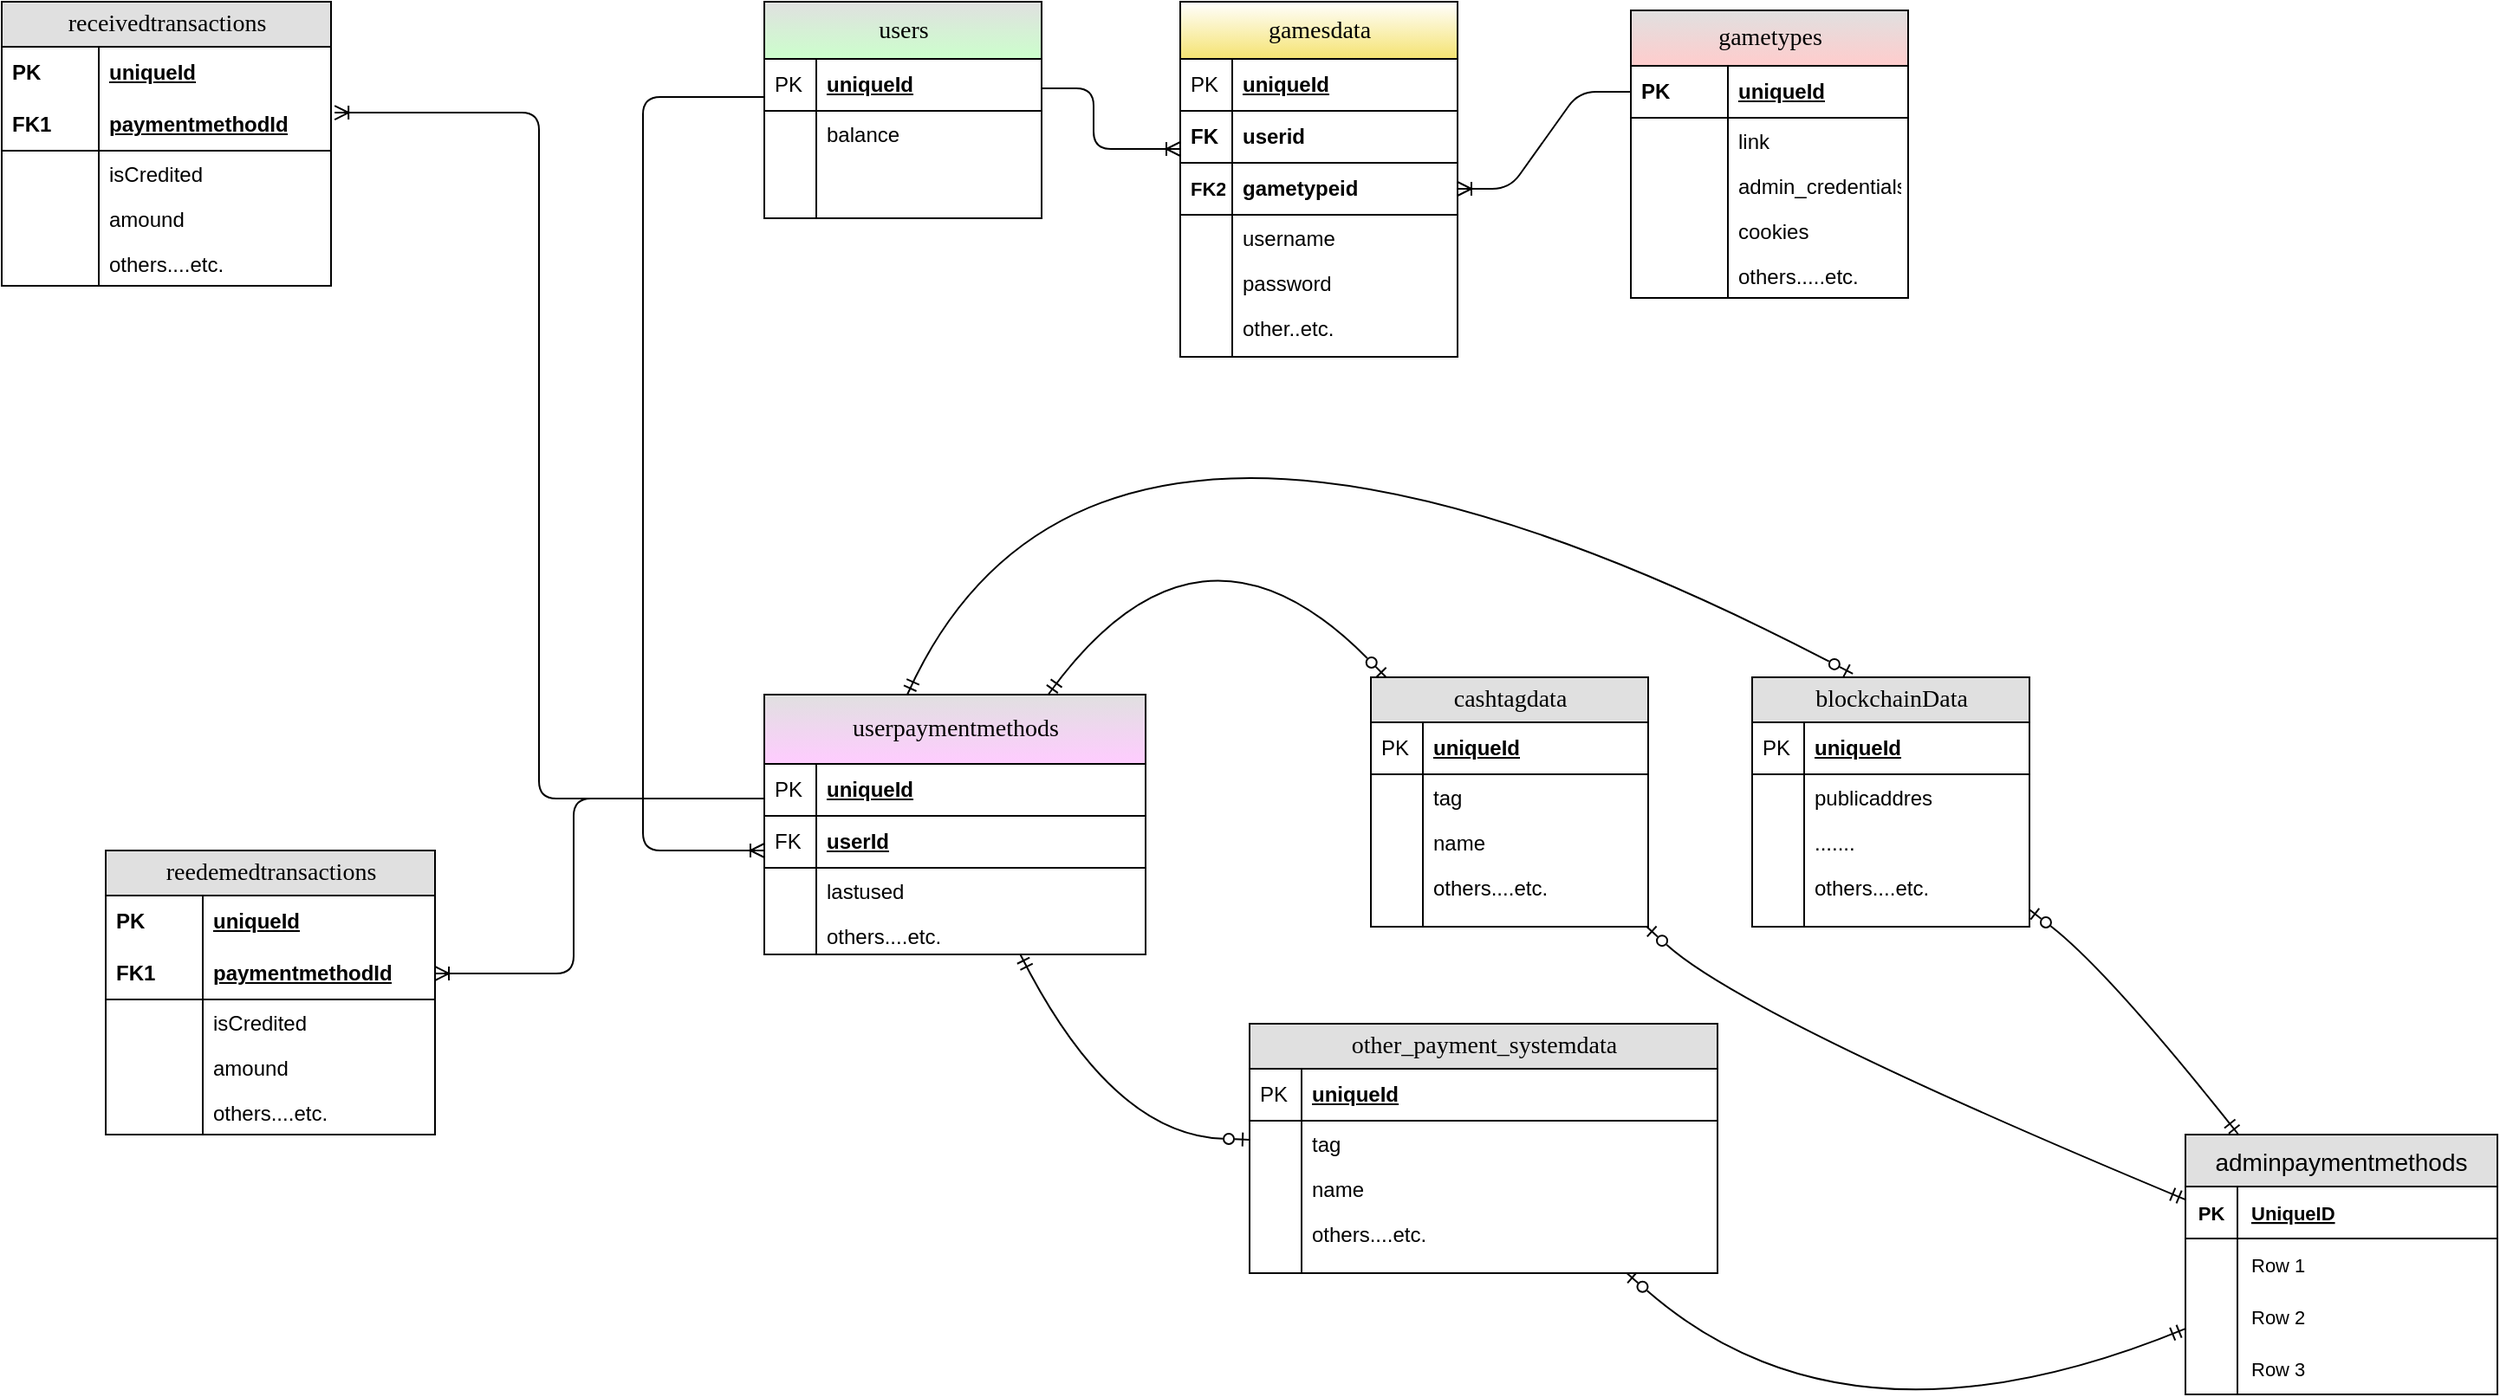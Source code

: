<mxfile version="20.8.10" type="github" pages="2">
  <diagram name="Page-1" id="e56a1550-8fbb-45ad-956c-1786394a9013">
    <mxGraphModel dx="1434" dy="753" grid="1" gridSize="10" guides="1" tooltips="1" connect="1" arrows="1" fold="1" page="1" pageScale="1" pageWidth="1100" pageHeight="850" background="none" math="0" shadow="0">
      <root>
        <mxCell id="0" />
        <mxCell id="1" parent="0" />
        <mxCell id="2e49270ec7c68f3f-1" value="receivedtransactions" style="swimlane;html=1;fontStyle=0;childLayout=stackLayout;horizontal=1;startSize=26;fillColor=#e0e0e0;horizontalStack=0;resizeParent=1;resizeLast=0;collapsible=1;marginBottom=0;swimlaneFillColor=#ffffff;align=center;rounded=0;shadow=0;comic=0;labelBackgroundColor=none;strokeWidth=1;fontFamily=Verdana;fontSize=14" parent="1" vertex="1">
          <mxGeometry x="220" y="90" width="190" height="164" as="geometry" />
        </mxCell>
        <mxCell id="2e49270ec7c68f3f-2" value="uniqueId" style="shape=partialRectangle;top=0;left=0;right=0;bottom=0;html=1;align=left;verticalAlign=middle;fillColor=none;spacingLeft=60;spacingRight=4;whiteSpace=wrap;overflow=hidden;rotatable=0;points=[[0,0.5],[1,0.5]];portConstraint=eastwest;dropTarget=0;fontStyle=5;" parent="2e49270ec7c68f3f-1" vertex="1">
          <mxGeometry y="26" width="190" height="30" as="geometry" />
        </mxCell>
        <mxCell id="2e49270ec7c68f3f-3" value="PK" style="shape=partialRectangle;fontStyle=1;top=0;left=0;bottom=0;html=1;fillColor=none;align=left;verticalAlign=middle;spacingLeft=4;spacingRight=4;whiteSpace=wrap;overflow=hidden;rotatable=0;points=[];portConstraint=eastwest;part=1;" parent="2e49270ec7c68f3f-2" vertex="1" connectable="0">
          <mxGeometry width="56" height="30" as="geometry" />
        </mxCell>
        <mxCell id="2e49270ec7c68f3f-4" value="paymentmethodId" style="shape=partialRectangle;top=0;left=0;right=0;bottom=1;html=1;align=left;verticalAlign=middle;fillColor=none;spacingLeft=60;spacingRight=4;whiteSpace=wrap;overflow=hidden;rotatable=0;points=[[0,0.5],[1,0.5]];portConstraint=eastwest;dropTarget=0;fontStyle=5;" parent="2e49270ec7c68f3f-1" vertex="1">
          <mxGeometry y="56" width="190" height="30" as="geometry" />
        </mxCell>
        <mxCell id="2e49270ec7c68f3f-5" value="FK1" style="shape=partialRectangle;fontStyle=1;top=0;left=0;bottom=0;html=1;fillColor=none;align=left;verticalAlign=middle;spacingLeft=4;spacingRight=4;whiteSpace=wrap;overflow=hidden;rotatable=0;points=[];portConstraint=eastwest;part=1;" parent="2e49270ec7c68f3f-4" vertex="1" connectable="0">
          <mxGeometry width="56" height="30" as="geometry" />
        </mxCell>
        <mxCell id="2e49270ec7c68f3f-6" value="isCredited" style="shape=partialRectangle;top=0;left=0;right=0;bottom=0;html=1;align=left;verticalAlign=top;fillColor=none;spacingLeft=60;spacingRight=4;whiteSpace=wrap;overflow=hidden;rotatable=0;points=[[0,0.5],[1,0.5]];portConstraint=eastwest;dropTarget=0;" parent="2e49270ec7c68f3f-1" vertex="1">
          <mxGeometry y="86" width="190" height="26" as="geometry" />
        </mxCell>
        <mxCell id="2e49270ec7c68f3f-7" value="" style="shape=partialRectangle;top=0;left=0;bottom=0;html=1;fillColor=none;align=left;verticalAlign=top;spacingLeft=4;spacingRight=4;whiteSpace=wrap;overflow=hidden;rotatable=0;points=[];portConstraint=eastwest;part=1;" parent="2e49270ec7c68f3f-6" vertex="1" connectable="0">
          <mxGeometry width="56" height="26" as="geometry" />
        </mxCell>
        <mxCell id="b1Q0GAjEARirKGZ-xQ4w-34" value="amound" style="shape=partialRectangle;top=0;left=0;right=0;bottom=0;html=1;align=left;verticalAlign=top;fillColor=none;spacingLeft=60;spacingRight=4;whiteSpace=wrap;overflow=hidden;rotatable=0;points=[[0,0.5],[1,0.5]];portConstraint=eastwest;dropTarget=0;" vertex="1" parent="2e49270ec7c68f3f-1">
          <mxGeometry y="112" width="190" height="26" as="geometry" />
        </mxCell>
        <mxCell id="b1Q0GAjEARirKGZ-xQ4w-35" value="" style="shape=partialRectangle;top=0;left=0;bottom=0;html=1;fillColor=none;align=left;verticalAlign=top;spacingLeft=4;spacingRight=4;whiteSpace=wrap;overflow=hidden;rotatable=0;points=[];portConstraint=eastwest;part=1;" vertex="1" connectable="0" parent="b1Q0GAjEARirKGZ-xQ4w-34">
          <mxGeometry width="56" height="26" as="geometry" />
        </mxCell>
        <mxCell id="b1Q0GAjEARirKGZ-xQ4w-36" value="others....etc." style="shape=partialRectangle;top=0;left=0;right=0;bottom=0;html=1;align=left;verticalAlign=top;fillColor=none;spacingLeft=60;spacingRight=4;whiteSpace=wrap;overflow=hidden;rotatable=0;points=[[0,0.5],[1,0.5]];portConstraint=eastwest;dropTarget=0;" vertex="1" parent="2e49270ec7c68f3f-1">
          <mxGeometry y="138" width="190" height="26" as="geometry" />
        </mxCell>
        <mxCell id="b1Q0GAjEARirKGZ-xQ4w-37" value="" style="shape=partialRectangle;top=0;left=0;bottom=0;html=1;fillColor=none;align=left;verticalAlign=top;spacingLeft=4;spacingRight=4;whiteSpace=wrap;overflow=hidden;rotatable=0;points=[];portConstraint=eastwest;part=1;" vertex="1" connectable="0" parent="b1Q0GAjEARirKGZ-xQ4w-36">
          <mxGeometry width="56" height="26" as="geometry" />
        </mxCell>
        <mxCell id="2e49270ec7c68f3f-8" value="users" style="swimlane;html=1;fontStyle=0;childLayout=stackLayout;horizontal=1;startSize=33;fillColor=#e0e0e0;horizontalStack=0;resizeParent=1;resizeLast=0;collapsible=1;marginBottom=0;swimlaneFillColor=#ffffff;align=center;rounded=0;shadow=0;comic=0;labelBackgroundColor=none;strokeWidth=1;fontFamily=Verdana;fontSize=14;swimlaneLine=1;gradientColor=#CCFFCC;" parent="1" vertex="1">
          <mxGeometry x="660" y="90" width="160" height="125" as="geometry" />
        </mxCell>
        <mxCell id="2e49270ec7c68f3f-9" value="uniqueId" style="shape=partialRectangle;top=0;left=0;right=0;bottom=1;html=1;align=left;verticalAlign=middle;fillColor=none;spacingLeft=34;spacingRight=4;whiteSpace=wrap;overflow=hidden;rotatable=0;points=[[0,0.5],[1,0.5]];portConstraint=eastwest;dropTarget=0;fontStyle=5;" parent="2e49270ec7c68f3f-8" vertex="1">
          <mxGeometry y="33" width="160" height="30" as="geometry" />
        </mxCell>
        <mxCell id="2e49270ec7c68f3f-10" value="PK" style="shape=partialRectangle;top=0;left=0;bottom=0;html=1;fillColor=none;align=left;verticalAlign=middle;spacingLeft=4;spacingRight=4;whiteSpace=wrap;overflow=hidden;rotatable=0;points=[];portConstraint=eastwest;part=1;" parent="2e49270ec7c68f3f-9" vertex="1" connectable="0">
          <mxGeometry width="30" height="30" as="geometry" />
        </mxCell>
        <mxCell id="2e49270ec7c68f3f-11" value="balance" style="shape=partialRectangle;top=0;left=0;right=0;bottom=0;html=1;align=left;verticalAlign=top;fillColor=none;spacingLeft=34;spacingRight=4;whiteSpace=wrap;overflow=hidden;rotatable=0;points=[[0,0.5],[1,0.5]];portConstraint=eastwest;dropTarget=0;" parent="2e49270ec7c68f3f-8" vertex="1">
          <mxGeometry y="63" width="160" height="26" as="geometry" />
        </mxCell>
        <mxCell id="2e49270ec7c68f3f-12" value="" style="shape=partialRectangle;top=0;left=0;bottom=0;html=1;fillColor=none;align=left;verticalAlign=top;spacingLeft=4;spacingRight=4;whiteSpace=wrap;overflow=hidden;rotatable=0;points=[];portConstraint=eastwest;part=1;" parent="2e49270ec7c68f3f-11" vertex="1" connectable="0">
          <mxGeometry width="30" height="26" as="geometry" />
        </mxCell>
        <mxCell id="2e49270ec7c68f3f-13" value="" style="shape=partialRectangle;top=0;left=0;right=0;bottom=0;html=1;align=left;verticalAlign=top;fillColor=none;spacingLeft=34;spacingRight=4;whiteSpace=wrap;overflow=hidden;rotatable=0;points=[[0,0.5],[1,0.5]];portConstraint=eastwest;dropTarget=0;" parent="2e49270ec7c68f3f-8" vertex="1">
          <mxGeometry y="89" width="160" height="26" as="geometry" />
        </mxCell>
        <mxCell id="2e49270ec7c68f3f-14" value="" style="shape=partialRectangle;top=0;left=0;bottom=0;html=1;fillColor=none;align=left;verticalAlign=top;spacingLeft=4;spacingRight=4;whiteSpace=wrap;overflow=hidden;rotatable=0;points=[];portConstraint=eastwest;part=1;" parent="2e49270ec7c68f3f-13" vertex="1" connectable="0">
          <mxGeometry width="30" height="26" as="geometry" />
        </mxCell>
        <mxCell id="64FM8nsooagSPHa06pTa-1" value="" style="shape=partialRectangle;top=0;left=0;right=0;bottom=0;html=1;align=left;verticalAlign=top;fillColor=none;spacingLeft=34;spacingRight=4;whiteSpace=wrap;overflow=hidden;rotatable=0;points=[[0,0.5],[1,0.5]];portConstraint=eastwest;dropTarget=0;" vertex="1" parent="2e49270ec7c68f3f-8">
          <mxGeometry y="115" width="160" height="10" as="geometry" />
        </mxCell>
        <mxCell id="64FM8nsooagSPHa06pTa-2" value="" style="shape=partialRectangle;top=0;left=0;bottom=0;html=1;fillColor=none;align=left;verticalAlign=top;spacingLeft=4;spacingRight=4;whiteSpace=wrap;overflow=hidden;rotatable=0;points=[];portConstraint=eastwest;part=1;" vertex="1" connectable="0" parent="64FM8nsooagSPHa06pTa-1">
          <mxGeometry width="30" height="10" as="geometry" />
        </mxCell>
        <mxCell id="2e49270ec7c68f3f-19" value="userpaymentmethods" style="swimlane;html=1;fontStyle=0;childLayout=stackLayout;horizontal=1;startSize=40;fillColor=#e0e0e0;horizontalStack=0;resizeParent=1;resizeLast=0;collapsible=1;marginBottom=0;swimlaneFillColor=#ffffff;align=center;rounded=0;shadow=0;comic=0;labelBackgroundColor=none;strokeWidth=1;fontFamily=Verdana;fontSize=14;gradientColor=#FFCCFF;" parent="1" vertex="1">
          <mxGeometry x="660" y="490" width="220" height="150" as="geometry" />
        </mxCell>
        <mxCell id="2e49270ec7c68f3f-20" value="uniqueId" style="shape=partialRectangle;top=0;left=0;right=0;bottom=1;html=1;align=left;verticalAlign=middle;fillColor=none;spacingLeft=34;spacingRight=4;whiteSpace=wrap;overflow=hidden;rotatable=0;points=[[0,0.5],[1,0.5]];portConstraint=eastwest;dropTarget=0;fontStyle=5;" parent="2e49270ec7c68f3f-19" vertex="1">
          <mxGeometry y="40" width="220" height="30" as="geometry" />
        </mxCell>
        <mxCell id="2e49270ec7c68f3f-21" value="PK" style="shape=partialRectangle;top=0;left=0;bottom=0;html=1;fillColor=none;align=left;verticalAlign=middle;spacingLeft=4;spacingRight=4;whiteSpace=wrap;overflow=hidden;rotatable=0;points=[];portConstraint=eastwest;part=1;" parent="2e49270ec7c68f3f-20" vertex="1" connectable="0">
          <mxGeometry width="30" height="30" as="geometry" />
        </mxCell>
        <mxCell id="b1Q0GAjEARirKGZ-xQ4w-27" value="userId" style="shape=partialRectangle;top=0;left=0;right=0;bottom=1;html=1;align=left;verticalAlign=middle;fillColor=none;spacingLeft=34;spacingRight=4;whiteSpace=wrap;overflow=hidden;rotatable=0;points=[[0,0.5],[1,0.5]];portConstraint=eastwest;dropTarget=0;fontStyle=5;" vertex="1" parent="2e49270ec7c68f3f-19">
          <mxGeometry y="70" width="220" height="30" as="geometry" />
        </mxCell>
        <mxCell id="b1Q0GAjEARirKGZ-xQ4w-28" value="FK" style="shape=partialRectangle;top=0;left=0;bottom=0;html=1;fillColor=none;align=left;verticalAlign=middle;spacingLeft=4;spacingRight=4;whiteSpace=wrap;overflow=hidden;rotatable=0;points=[];portConstraint=eastwest;part=1;" vertex="1" connectable="0" parent="b1Q0GAjEARirKGZ-xQ4w-27">
          <mxGeometry width="30" height="30" as="geometry" />
        </mxCell>
        <mxCell id="2e49270ec7c68f3f-22" value="lastused" style="shape=partialRectangle;top=0;left=0;right=0;bottom=0;html=1;align=left;verticalAlign=top;fillColor=none;spacingLeft=34;spacingRight=4;whiteSpace=wrap;overflow=hidden;rotatable=0;points=[[0,0.5],[1,0.5]];portConstraint=eastwest;dropTarget=0;" parent="2e49270ec7c68f3f-19" vertex="1">
          <mxGeometry y="100" width="220" height="26" as="geometry" />
        </mxCell>
        <mxCell id="2e49270ec7c68f3f-23" value="" style="shape=partialRectangle;top=0;left=0;bottom=0;html=1;fillColor=none;align=left;verticalAlign=top;spacingLeft=4;spacingRight=4;whiteSpace=wrap;overflow=hidden;rotatable=0;points=[];portConstraint=eastwest;part=1;" parent="2e49270ec7c68f3f-22" vertex="1" connectable="0">
          <mxGeometry width="30" height="26" as="geometry" />
        </mxCell>
        <mxCell id="2e49270ec7c68f3f-26" value="others....etc." style="shape=partialRectangle;top=0;left=0;right=0;bottom=0;html=1;align=left;verticalAlign=top;fillColor=none;spacingLeft=34;spacingRight=4;whiteSpace=wrap;overflow=hidden;rotatable=0;points=[[0,0.5],[1,0.5]];portConstraint=eastwest;dropTarget=0;" parent="2e49270ec7c68f3f-19" vertex="1">
          <mxGeometry y="126" width="220" height="24" as="geometry" />
        </mxCell>
        <mxCell id="2e49270ec7c68f3f-27" value="" style="shape=partialRectangle;top=0;left=0;bottom=0;html=1;fillColor=none;align=left;verticalAlign=top;spacingLeft=4;spacingRight=4;whiteSpace=wrap;overflow=hidden;rotatable=0;points=[];portConstraint=eastwest;part=1;" parent="2e49270ec7c68f3f-26" vertex="1" connectable="0">
          <mxGeometry width="30" height="24" as="geometry" />
        </mxCell>
        <mxCell id="2e49270ec7c68f3f-30" value="gamesdata" style="swimlane;html=1;fontStyle=0;childLayout=stackLayout;horizontal=1;startSize=33;fillColor=default;horizontalStack=0;resizeParent=1;resizeLast=0;collapsible=1;marginBottom=0;swimlaneFillColor=default;align=center;rounded=0;shadow=0;comic=0;labelBackgroundColor=none;strokeWidth=1;fontFamily=Verdana;fontSize=14;gradientColor=#F5E371;swimlaneLine=1;" parent="1" vertex="1">
          <mxGeometry x="900" y="90" width="160" height="205" as="geometry" />
        </mxCell>
        <mxCell id="2e49270ec7c68f3f-31" value="uniqueId" style="shape=partialRectangle;top=0;left=0;right=0;bottom=1;html=1;align=left;verticalAlign=middle;fillColor=none;spacingLeft=34;spacingRight=4;whiteSpace=wrap;overflow=hidden;rotatable=0;points=[[0,0.5],[1,0.5]];portConstraint=eastwest;dropTarget=0;fontStyle=5;" parent="2e49270ec7c68f3f-30" vertex="1">
          <mxGeometry y="33" width="160" height="30" as="geometry" />
        </mxCell>
        <mxCell id="2e49270ec7c68f3f-32" value="PK" style="shape=partialRectangle;top=0;left=0;bottom=0;html=1;fillColor=none;align=left;verticalAlign=middle;spacingLeft=4;spacingRight=4;whiteSpace=wrap;overflow=hidden;rotatable=0;points=[];portConstraint=eastwest;part=1;" parent="2e49270ec7c68f3f-31" vertex="1" connectable="0">
          <mxGeometry width="30" height="30" as="geometry" />
        </mxCell>
        <mxCell id="64FM8nsooagSPHa06pTa-6" value="userid" style="shape=partialRectangle;top=0;left=0;right=0;bottom=1;html=1;align=left;verticalAlign=middle;fillColor=none;spacingLeft=34;spacingRight=4;whiteSpace=wrap;overflow=hidden;rotatable=0;points=[[0,0.5],[1,0.5]];portConstraint=eastwest;dropTarget=0;fontStyle=1;" vertex="1" parent="2e49270ec7c68f3f-30">
          <mxGeometry y="63" width="160" height="30" as="geometry" />
        </mxCell>
        <mxCell id="64FM8nsooagSPHa06pTa-7" value="FK" style="shape=partialRectangle;top=0;left=0;bottom=0;html=1;fillColor=none;align=left;verticalAlign=middle;spacingLeft=4;spacingRight=4;whiteSpace=wrap;overflow=hidden;rotatable=0;points=[];portConstraint=eastwest;part=1;fontStyle=1" vertex="1" connectable="0" parent="64FM8nsooagSPHa06pTa-6">
          <mxGeometry width="30" height="30" as="geometry" />
        </mxCell>
        <mxCell id="64FM8nsooagSPHa06pTa-10" value="gametypeid" style="shape=partialRectangle;top=0;left=0;right=0;bottom=1;html=1;align=left;verticalAlign=middle;fillColor=none;spacingLeft=34;spacingRight=4;whiteSpace=wrap;overflow=hidden;rotatable=0;points=[[0,0.5],[1,0.5]];portConstraint=eastwest;dropTarget=0;fontStyle=1;" vertex="1" parent="2e49270ec7c68f3f-30">
          <mxGeometry y="93" width="160" height="30" as="geometry" />
        </mxCell>
        <mxCell id="64FM8nsooagSPHa06pTa-11" value="FK2" style="shape=partialRectangle;top=0;left=0;bottom=0;html=1;fillColor=none;align=left;verticalAlign=middle;spacingLeft=4;spacingRight=4;whiteSpace=wrap;overflow=hidden;rotatable=0;points=[];portConstraint=eastwest;part=1;fontStyle=1;fontSize=11;" vertex="1" connectable="0" parent="64FM8nsooagSPHa06pTa-10">
          <mxGeometry width="30" height="30" as="geometry" />
        </mxCell>
        <mxCell id="2e49270ec7c68f3f-37" value="username" style="shape=partialRectangle;top=0;left=0;right=0;bottom=0;html=1;align=left;verticalAlign=top;fillColor=none;spacingLeft=34;spacingRight=4;whiteSpace=wrap;overflow=hidden;rotatable=0;points=[[0,0.5],[1,0.5]];portConstraint=eastwest;dropTarget=0;" parent="2e49270ec7c68f3f-30" vertex="1">
          <mxGeometry y="123" width="160" height="26" as="geometry" />
        </mxCell>
        <mxCell id="2e49270ec7c68f3f-38" value="" style="shape=partialRectangle;top=0;left=0;bottom=0;html=1;fillColor=none;align=left;verticalAlign=top;spacingLeft=4;spacingRight=4;whiteSpace=wrap;overflow=hidden;rotatable=0;points=[];portConstraint=eastwest;part=1;" parent="2e49270ec7c68f3f-37" vertex="1" connectable="0">
          <mxGeometry width="30" height="26" as="geometry" />
        </mxCell>
        <mxCell id="b1Q0GAjEARirKGZ-xQ4w-6" value="password" style="shape=partialRectangle;top=0;left=0;right=0;bottom=0;html=1;align=left;verticalAlign=top;fillColor=none;spacingLeft=34;spacingRight=4;whiteSpace=wrap;overflow=hidden;rotatable=0;points=[[0,0.5],[1,0.5]];portConstraint=eastwest;dropTarget=0;" vertex="1" parent="2e49270ec7c68f3f-30">
          <mxGeometry y="149" width="160" height="26" as="geometry" />
        </mxCell>
        <mxCell id="b1Q0GAjEARirKGZ-xQ4w-7" value="" style="shape=partialRectangle;top=0;left=0;bottom=0;html=1;fillColor=none;align=left;verticalAlign=top;spacingLeft=4;spacingRight=4;whiteSpace=wrap;overflow=hidden;rotatable=0;points=[];portConstraint=eastwest;part=1;" vertex="1" connectable="0" parent="b1Q0GAjEARirKGZ-xQ4w-6">
          <mxGeometry width="30" height="26" as="geometry" />
        </mxCell>
        <mxCell id="b1Q0GAjEARirKGZ-xQ4w-8" value="other..etc." style="shape=partialRectangle;top=0;left=0;right=0;bottom=0;html=1;align=left;verticalAlign=top;fillColor=none;spacingLeft=34;spacingRight=4;whiteSpace=wrap;overflow=hidden;rotatable=0;points=[[0,0.5],[1,0.5]];portConstraint=eastwest;dropTarget=0;" vertex="1" parent="2e49270ec7c68f3f-30">
          <mxGeometry y="175" width="160" height="20" as="geometry" />
        </mxCell>
        <mxCell id="b1Q0GAjEARirKGZ-xQ4w-9" value="" style="shape=partialRectangle;top=0;left=0;bottom=0;html=1;fillColor=none;align=left;verticalAlign=top;spacingLeft=4;spacingRight=4;whiteSpace=wrap;overflow=hidden;rotatable=0;points=[];portConstraint=eastwest;part=1;" vertex="1" connectable="0" parent="b1Q0GAjEARirKGZ-xQ4w-8">
          <mxGeometry width="30" height="20" as="geometry" />
        </mxCell>
        <mxCell id="2e49270ec7c68f3f-39" value="" style="shape=partialRectangle;top=0;left=0;right=0;bottom=0;html=1;align=left;verticalAlign=top;fillColor=none;spacingLeft=34;spacingRight=4;whiteSpace=wrap;overflow=hidden;rotatable=0;points=[[0,0.5],[1,0.5]];portConstraint=eastwest;dropTarget=0;" parent="2e49270ec7c68f3f-30" vertex="1">
          <mxGeometry y="195" width="160" height="10" as="geometry" />
        </mxCell>
        <mxCell id="2e49270ec7c68f3f-40" value="" style="shape=partialRectangle;top=0;left=0;bottom=0;html=1;fillColor=none;align=left;verticalAlign=top;spacingLeft=4;spacingRight=4;whiteSpace=wrap;overflow=hidden;rotatable=0;points=[];portConstraint=eastwest;part=1;" parent="2e49270ec7c68f3f-39" vertex="1" connectable="0">
          <mxGeometry width="30" height="10" as="geometry" />
        </mxCell>
        <mxCell id="2e49270ec7c68f3f-41" value="gametypes" style="swimlane;html=1;fontStyle=0;childLayout=stackLayout;horizontal=1;startSize=32;fillColor=#e0e0e0;horizontalStack=0;resizeParent=1;resizeLast=0;collapsible=1;marginBottom=0;swimlaneFillColor=#ffffff;align=center;rounded=0;shadow=0;comic=0;labelBackgroundColor=none;strokeWidth=1;fontFamily=Verdana;fontSize=14;gradientColor=#FFCCCC;" parent="1" vertex="1">
          <mxGeometry x="1160" y="95" width="160" height="166" as="geometry" />
        </mxCell>
        <mxCell id="2e49270ec7c68f3f-44" value="uniqueId" style="shape=partialRectangle;top=0;left=0;right=0;bottom=1;html=1;align=left;verticalAlign=middle;fillColor=none;spacingLeft=60;spacingRight=4;whiteSpace=wrap;overflow=hidden;rotatable=0;points=[[0,0.5],[1,0.5]];portConstraint=eastwest;dropTarget=0;fontStyle=5;" parent="2e49270ec7c68f3f-41" vertex="1">
          <mxGeometry y="32" width="160" height="30" as="geometry" />
        </mxCell>
        <mxCell id="2e49270ec7c68f3f-45" value="PK" style="shape=partialRectangle;fontStyle=1;top=0;left=0;bottom=0;html=1;fillColor=none;align=left;verticalAlign=middle;spacingLeft=4;spacingRight=4;whiteSpace=wrap;overflow=hidden;rotatable=0;points=[];portConstraint=eastwest;part=1;" parent="2e49270ec7c68f3f-44" vertex="1" connectable="0">
          <mxGeometry width="56" height="30" as="geometry" />
        </mxCell>
        <mxCell id="2e49270ec7c68f3f-46" value="link" style="shape=partialRectangle;top=0;left=0;right=0;bottom=0;html=1;align=left;verticalAlign=top;fillColor=none;spacingLeft=60;spacingRight=4;whiteSpace=wrap;overflow=hidden;rotatable=0;points=[[0,0.5],[1,0.5]];portConstraint=eastwest;dropTarget=0;" parent="2e49270ec7c68f3f-41" vertex="1">
          <mxGeometry y="62" width="160" height="26" as="geometry" />
        </mxCell>
        <mxCell id="2e49270ec7c68f3f-47" value="" style="shape=partialRectangle;top=0;left=0;bottom=0;html=1;fillColor=none;align=left;verticalAlign=top;spacingLeft=4;spacingRight=4;whiteSpace=wrap;overflow=hidden;rotatable=0;points=[];portConstraint=eastwest;part=1;" parent="2e49270ec7c68f3f-46" vertex="1" connectable="0">
          <mxGeometry width="56" height="26" as="geometry" />
        </mxCell>
        <mxCell id="b1Q0GAjEARirKGZ-xQ4w-10" value="admin_credentials" style="shape=partialRectangle;top=0;left=0;right=0;bottom=0;html=1;align=left;verticalAlign=top;fillColor=none;spacingLeft=60;spacingRight=4;whiteSpace=wrap;overflow=hidden;rotatable=0;points=[[0,0.5],[1,0.5]];portConstraint=eastwest;dropTarget=0;" vertex="1" parent="2e49270ec7c68f3f-41">
          <mxGeometry y="88" width="160" height="26" as="geometry" />
        </mxCell>
        <mxCell id="b1Q0GAjEARirKGZ-xQ4w-11" value="" style="shape=partialRectangle;top=0;left=0;bottom=0;html=1;fillColor=none;align=left;verticalAlign=top;spacingLeft=4;spacingRight=4;whiteSpace=wrap;overflow=hidden;rotatable=0;points=[];portConstraint=eastwest;part=1;" vertex="1" connectable="0" parent="b1Q0GAjEARirKGZ-xQ4w-10">
          <mxGeometry width="56" height="26" as="geometry" />
        </mxCell>
        <mxCell id="b1Q0GAjEARirKGZ-xQ4w-14" value="cookies" style="shape=partialRectangle;top=0;left=0;right=0;bottom=0;html=1;align=left;verticalAlign=top;fillColor=none;spacingLeft=60;spacingRight=4;whiteSpace=wrap;overflow=hidden;rotatable=0;points=[[0,0.5],[1,0.5]];portConstraint=eastwest;dropTarget=0;" vertex="1" parent="2e49270ec7c68f3f-41">
          <mxGeometry y="114" width="160" height="26" as="geometry" />
        </mxCell>
        <mxCell id="b1Q0GAjEARirKGZ-xQ4w-15" value="" style="shape=partialRectangle;top=0;left=0;bottom=0;html=1;fillColor=none;align=left;verticalAlign=top;spacingLeft=4;spacingRight=4;whiteSpace=wrap;overflow=hidden;rotatable=0;points=[];portConstraint=eastwest;part=1;" vertex="1" connectable="0" parent="b1Q0GAjEARirKGZ-xQ4w-14">
          <mxGeometry width="56" height="26" as="geometry" />
        </mxCell>
        <mxCell id="b1Q0GAjEARirKGZ-xQ4w-12" value="others.....etc." style="shape=partialRectangle;top=0;left=0;right=0;bottom=0;html=1;align=left;verticalAlign=top;fillColor=none;spacingLeft=60;spacingRight=4;whiteSpace=wrap;overflow=hidden;rotatable=0;points=[[0,0.5],[1,0.5]];portConstraint=eastwest;dropTarget=0;" vertex="1" parent="2e49270ec7c68f3f-41">
          <mxGeometry y="140" width="160" height="26" as="geometry" />
        </mxCell>
        <mxCell id="b1Q0GAjEARirKGZ-xQ4w-13" value="" style="shape=partialRectangle;top=0;left=0;bottom=0;html=1;fillColor=none;align=left;verticalAlign=top;spacingLeft=4;spacingRight=4;whiteSpace=wrap;overflow=hidden;rotatable=0;points=[];portConstraint=eastwest;part=1;" vertex="1" connectable="0" parent="b1Q0GAjEARirKGZ-xQ4w-12">
          <mxGeometry width="56" height="26" as="geometry" />
        </mxCell>
        <mxCell id="2e49270ec7c68f3f-57" value="" style="edgeStyle=orthogonalEdgeStyle;html=1;endArrow=ERoneToMany;startArrow=baseDash;labelBackgroundColor=none;fontFamily=Verdana;fontSize=14;endFill=0;startFill=0;entryX=1.011;entryY=0.267;entryDx=0;entryDy=0;entryPerimeter=0;" parent="1" source="2e49270ec7c68f3f-20" target="2e49270ec7c68f3f-4" edge="1">
          <mxGeometry width="100" height="100" relative="1" as="geometry">
            <mxPoint x="480" y="540" as="sourcePoint" />
            <mxPoint x="580" y="310" as="targetPoint" />
            <Array as="points">
              <mxPoint x="530" y="550" />
              <mxPoint x="530" y="154" />
            </Array>
          </mxGeometry>
        </mxCell>
        <mxCell id="2e49270ec7c68f3f-58" value="" style="edgeStyle=orthogonalEdgeStyle;html=1;endArrow=baseDash;startArrow=ERoneToMany;labelBackgroundColor=none;fontFamily=Verdana;fontSize=14;endFill=0;rounded=1;startFill=0;" parent="1" source="64FM8nsooagSPHa06pTa-6" target="2e49270ec7c68f3f-9" edge="1">
          <mxGeometry width="100" height="100" relative="1" as="geometry">
            <mxPoint x="850" y="330" as="sourcePoint" />
            <mxPoint x="570" y="320" as="targetPoint" />
            <Array as="points">
              <mxPoint x="850" y="175" />
              <mxPoint x="850" y="140" />
            </Array>
          </mxGeometry>
        </mxCell>
        <mxCell id="2e49270ec7c68f3f-63" value="" style="edgeStyle=entityRelationEdgeStyle;html=1;endArrow=baseDash;startArrow=ERoneToMany;labelBackgroundColor=none;fontFamily=Verdana;fontSize=14;startFill=0;rounded=1;endFill=0;" parent="1" source="64FM8nsooagSPHa06pTa-10" target="2e49270ec7c68f3f-44" edge="1">
          <mxGeometry width="100" height="100" relative="1" as="geometry">
            <mxPoint x="850" y="600" as="sourcePoint" />
            <mxPoint x="890" y="335" as="targetPoint" />
          </mxGeometry>
        </mxCell>
        <mxCell id="2e49270ec7c68f3f-80" value="cashtagdata" style="swimlane;html=1;fontStyle=0;childLayout=stackLayout;horizontal=1;startSize=26;fillColor=#e0e0e0;horizontalStack=0;resizeParent=1;resizeLast=0;collapsible=1;marginBottom=0;swimlaneFillColor=#ffffff;align=center;rounded=0;shadow=0;comic=0;labelBackgroundColor=none;strokeWidth=1;fontFamily=Verdana;fontSize=14" parent="1" vertex="1">
          <mxGeometry x="1010" y="480" width="160" height="144" as="geometry" />
        </mxCell>
        <mxCell id="2e49270ec7c68f3f-81" value="uniqueId" style="shape=partialRectangle;top=0;left=0;right=0;bottom=1;html=1;align=left;verticalAlign=middle;fillColor=none;spacingLeft=34;spacingRight=4;whiteSpace=wrap;overflow=hidden;rotatable=0;points=[[0,0.5],[1,0.5]];portConstraint=eastwest;dropTarget=0;fontStyle=5;" parent="2e49270ec7c68f3f-80" vertex="1">
          <mxGeometry y="26" width="160" height="30" as="geometry" />
        </mxCell>
        <mxCell id="2e49270ec7c68f3f-82" value="PK" style="shape=partialRectangle;top=0;left=0;bottom=0;html=1;fillColor=none;align=left;verticalAlign=middle;spacingLeft=4;spacingRight=4;whiteSpace=wrap;overflow=hidden;rotatable=0;points=[];portConstraint=eastwest;part=1;" parent="2e49270ec7c68f3f-81" vertex="1" connectable="0">
          <mxGeometry width="30" height="30" as="geometry" />
        </mxCell>
        <mxCell id="2e49270ec7c68f3f-83" value="tag" style="shape=partialRectangle;top=0;left=0;right=0;bottom=0;html=1;align=left;verticalAlign=top;fillColor=none;spacingLeft=34;spacingRight=4;whiteSpace=wrap;overflow=hidden;rotatable=0;points=[[0,0.5],[1,0.5]];portConstraint=eastwest;dropTarget=0;" parent="2e49270ec7c68f3f-80" vertex="1">
          <mxGeometry y="56" width="160" height="26" as="geometry" />
        </mxCell>
        <mxCell id="2e49270ec7c68f3f-84" value="" style="shape=partialRectangle;top=0;left=0;bottom=0;html=1;fillColor=none;align=left;verticalAlign=top;spacingLeft=4;spacingRight=4;whiteSpace=wrap;overflow=hidden;rotatable=0;points=[];portConstraint=eastwest;part=1;" parent="2e49270ec7c68f3f-83" vertex="1" connectable="0">
          <mxGeometry width="30" height="26" as="geometry" />
        </mxCell>
        <mxCell id="2e49270ec7c68f3f-85" value="name" style="shape=partialRectangle;top=0;left=0;right=0;bottom=0;html=1;align=left;verticalAlign=top;fillColor=none;spacingLeft=34;spacingRight=4;whiteSpace=wrap;overflow=hidden;rotatable=0;points=[[0,0.5],[1,0.5]];portConstraint=eastwest;dropTarget=0;" parent="2e49270ec7c68f3f-80" vertex="1">
          <mxGeometry y="82" width="160" height="26" as="geometry" />
        </mxCell>
        <mxCell id="2e49270ec7c68f3f-86" value="" style="shape=partialRectangle;top=0;left=0;bottom=0;html=1;fillColor=none;align=left;verticalAlign=top;spacingLeft=4;spacingRight=4;whiteSpace=wrap;overflow=hidden;rotatable=0;points=[];portConstraint=eastwest;part=1;" parent="2e49270ec7c68f3f-85" vertex="1" connectable="0">
          <mxGeometry width="30" height="26" as="geometry" />
        </mxCell>
        <mxCell id="2e49270ec7c68f3f-87" value="others....etc." style="shape=partialRectangle;top=0;left=0;right=0;bottom=0;html=1;align=left;verticalAlign=top;fillColor=none;spacingLeft=34;spacingRight=4;whiteSpace=wrap;overflow=hidden;rotatable=0;points=[[0,0.5],[1,0.5]];portConstraint=eastwest;dropTarget=0;" parent="2e49270ec7c68f3f-80" vertex="1">
          <mxGeometry y="108" width="160" height="26" as="geometry" />
        </mxCell>
        <mxCell id="2e49270ec7c68f3f-88" value="" style="shape=partialRectangle;top=0;left=0;bottom=0;html=1;fillColor=none;align=left;verticalAlign=top;spacingLeft=4;spacingRight=4;whiteSpace=wrap;overflow=hidden;rotatable=0;points=[];portConstraint=eastwest;part=1;" parent="2e49270ec7c68f3f-87" vertex="1" connectable="0">
          <mxGeometry width="30" height="26" as="geometry" />
        </mxCell>
        <mxCell id="2e49270ec7c68f3f-89" value="" style="shape=partialRectangle;top=0;left=0;right=0;bottom=0;html=1;align=left;verticalAlign=top;fillColor=none;spacingLeft=34;spacingRight=4;whiteSpace=wrap;overflow=hidden;rotatable=0;points=[[0,0.5],[1,0.5]];portConstraint=eastwest;dropTarget=0;" parent="2e49270ec7c68f3f-80" vertex="1">
          <mxGeometry y="134" width="160" height="10" as="geometry" />
        </mxCell>
        <mxCell id="2e49270ec7c68f3f-90" value="" style="shape=partialRectangle;top=0;left=0;bottom=0;html=1;fillColor=none;align=left;verticalAlign=top;spacingLeft=4;spacingRight=4;whiteSpace=wrap;overflow=hidden;rotatable=0;points=[];portConstraint=eastwest;part=1;" parent="2e49270ec7c68f3f-89" vertex="1" connectable="0">
          <mxGeometry width="30" height="10" as="geometry" />
        </mxCell>
        <mxCell id="b1Q0GAjEARirKGZ-xQ4w-29" value="" style="edgeStyle=orthogonalEdgeStyle;html=1;endArrow=baseDash;startArrow=ERoneToMany;labelBackgroundColor=none;fontFamily=Verdana;fontSize=14;endFill=0;startFill=0;" edge="1" parent="1" source="b1Q0GAjEARirKGZ-xQ4w-27" target="2e49270ec7c68f3f-8">
          <mxGeometry width="100" height="100" relative="1" as="geometry">
            <mxPoint x="350" y="420" as="sourcePoint" />
            <mxPoint x="520" y="180" as="targetPoint" />
            <Array as="points">
              <mxPoint x="590" y="580" />
              <mxPoint x="590" y="145" />
            </Array>
          </mxGeometry>
        </mxCell>
        <mxCell id="b1Q0GAjEARirKGZ-xQ4w-38" value="reedemedtransactions" style="swimlane;html=1;fontStyle=0;childLayout=stackLayout;horizontal=1;startSize=26;fillColor=#e0e0e0;horizontalStack=0;resizeParent=1;resizeLast=0;collapsible=1;marginBottom=0;swimlaneFillColor=#ffffff;align=center;rounded=0;shadow=0;comic=0;labelBackgroundColor=none;strokeWidth=1;fontFamily=Verdana;fontSize=14" vertex="1" parent="1">
          <mxGeometry x="280" y="580" width="190" height="164" as="geometry" />
        </mxCell>
        <mxCell id="b1Q0GAjEARirKGZ-xQ4w-39" value="uniqueId" style="shape=partialRectangle;top=0;left=0;right=0;bottom=0;html=1;align=left;verticalAlign=middle;fillColor=none;spacingLeft=60;spacingRight=4;whiteSpace=wrap;overflow=hidden;rotatable=0;points=[[0,0.5],[1,0.5]];portConstraint=eastwest;dropTarget=0;fontStyle=5;" vertex="1" parent="b1Q0GAjEARirKGZ-xQ4w-38">
          <mxGeometry y="26" width="190" height="30" as="geometry" />
        </mxCell>
        <mxCell id="b1Q0GAjEARirKGZ-xQ4w-40" value="PK" style="shape=partialRectangle;fontStyle=1;top=0;left=0;bottom=0;html=1;fillColor=none;align=left;verticalAlign=middle;spacingLeft=4;spacingRight=4;whiteSpace=wrap;overflow=hidden;rotatable=0;points=[];portConstraint=eastwest;part=1;" vertex="1" connectable="0" parent="b1Q0GAjEARirKGZ-xQ4w-39">
          <mxGeometry width="56" height="30" as="geometry" />
        </mxCell>
        <mxCell id="b1Q0GAjEARirKGZ-xQ4w-41" value="paymentmethodId" style="shape=partialRectangle;top=0;left=0;right=0;bottom=1;html=1;align=left;verticalAlign=middle;fillColor=none;spacingLeft=60;spacingRight=4;whiteSpace=wrap;overflow=hidden;rotatable=0;points=[[0,0.5],[1,0.5]];portConstraint=eastwest;dropTarget=0;fontStyle=5;" vertex="1" parent="b1Q0GAjEARirKGZ-xQ4w-38">
          <mxGeometry y="56" width="190" height="30" as="geometry" />
        </mxCell>
        <mxCell id="b1Q0GAjEARirKGZ-xQ4w-42" value="FK1" style="shape=partialRectangle;fontStyle=1;top=0;left=0;bottom=0;html=1;fillColor=none;align=left;verticalAlign=middle;spacingLeft=4;spacingRight=4;whiteSpace=wrap;overflow=hidden;rotatable=0;points=[];portConstraint=eastwest;part=1;" vertex="1" connectable="0" parent="b1Q0GAjEARirKGZ-xQ4w-41">
          <mxGeometry width="56" height="30" as="geometry" />
        </mxCell>
        <mxCell id="b1Q0GAjEARirKGZ-xQ4w-43" value="isCredited" style="shape=partialRectangle;top=0;left=0;right=0;bottom=0;html=1;align=left;verticalAlign=top;fillColor=none;spacingLeft=60;spacingRight=4;whiteSpace=wrap;overflow=hidden;rotatable=0;points=[[0,0.5],[1,0.5]];portConstraint=eastwest;dropTarget=0;" vertex="1" parent="b1Q0GAjEARirKGZ-xQ4w-38">
          <mxGeometry y="86" width="190" height="26" as="geometry" />
        </mxCell>
        <mxCell id="b1Q0GAjEARirKGZ-xQ4w-44" value="" style="shape=partialRectangle;top=0;left=0;bottom=0;html=1;fillColor=none;align=left;verticalAlign=top;spacingLeft=4;spacingRight=4;whiteSpace=wrap;overflow=hidden;rotatable=0;points=[];portConstraint=eastwest;part=1;" vertex="1" connectable="0" parent="b1Q0GAjEARirKGZ-xQ4w-43">
          <mxGeometry width="56" height="26" as="geometry" />
        </mxCell>
        <mxCell id="b1Q0GAjEARirKGZ-xQ4w-45" value="amound" style="shape=partialRectangle;top=0;left=0;right=0;bottom=0;html=1;align=left;verticalAlign=top;fillColor=none;spacingLeft=60;spacingRight=4;whiteSpace=wrap;overflow=hidden;rotatable=0;points=[[0,0.5],[1,0.5]];portConstraint=eastwest;dropTarget=0;" vertex="1" parent="b1Q0GAjEARirKGZ-xQ4w-38">
          <mxGeometry y="112" width="190" height="26" as="geometry" />
        </mxCell>
        <mxCell id="b1Q0GAjEARirKGZ-xQ4w-46" value="" style="shape=partialRectangle;top=0;left=0;bottom=0;html=1;fillColor=none;align=left;verticalAlign=top;spacingLeft=4;spacingRight=4;whiteSpace=wrap;overflow=hidden;rotatable=0;points=[];portConstraint=eastwest;part=1;" vertex="1" connectable="0" parent="b1Q0GAjEARirKGZ-xQ4w-45">
          <mxGeometry width="56" height="26" as="geometry" />
        </mxCell>
        <mxCell id="b1Q0GAjEARirKGZ-xQ4w-47" value="others....etc." style="shape=partialRectangle;top=0;left=0;right=0;bottom=0;html=1;align=left;verticalAlign=top;fillColor=none;spacingLeft=60;spacingRight=4;whiteSpace=wrap;overflow=hidden;rotatable=0;points=[[0,0.5],[1,0.5]];portConstraint=eastwest;dropTarget=0;" vertex="1" parent="b1Q0GAjEARirKGZ-xQ4w-38">
          <mxGeometry y="138" width="190" height="26" as="geometry" />
        </mxCell>
        <mxCell id="b1Q0GAjEARirKGZ-xQ4w-48" value="" style="shape=partialRectangle;top=0;left=0;bottom=0;html=1;fillColor=none;align=left;verticalAlign=top;spacingLeft=4;spacingRight=4;whiteSpace=wrap;overflow=hidden;rotatable=0;points=[];portConstraint=eastwest;part=1;" vertex="1" connectable="0" parent="b1Q0GAjEARirKGZ-xQ4w-47">
          <mxGeometry width="56" height="26" as="geometry" />
        </mxCell>
        <mxCell id="b1Q0GAjEARirKGZ-xQ4w-50" value="" style="endArrow=ERzeroToOne;startArrow=ERmandOne;html=1;fontSize=11;startFill=0;endFill=0;curved=1;" edge="1" parent="1" source="2e49270ec7c68f3f-19" target="2e49270ec7c68f3f-80">
          <mxGeometry width="50" height="50" relative="1" as="geometry">
            <mxPoint x="830" y="495" as="sourcePoint" />
            <mxPoint x="910" y="490" as="targetPoint" />
            <Array as="points">
              <mxPoint x="910" y="370" />
            </Array>
          </mxGeometry>
        </mxCell>
        <mxCell id="b1Q0GAjEARirKGZ-xQ4w-51" value="" style="edgeStyle=orthogonalEdgeStyle;html=1;endArrow=ERoneToMany;startArrow=baseDash;labelBackgroundColor=none;fontFamily=Verdana;fontSize=14;endFill=0;startFill=0;" edge="1" parent="1" source="2e49270ec7c68f3f-20" target="b1Q0GAjEARirKGZ-xQ4w-41">
          <mxGeometry width="100" height="100" relative="1" as="geometry">
            <mxPoint x="560" y="520" as="sourcePoint" />
            <mxPoint x="520" y="630" as="targetPoint" />
            <Array as="points">
              <mxPoint x="550" y="550" />
              <mxPoint x="550" y="651" />
            </Array>
          </mxGeometry>
        </mxCell>
        <mxCell id="b1Q0GAjEARirKGZ-xQ4w-52" value="blockchainData" style="swimlane;html=1;fontStyle=0;childLayout=stackLayout;horizontal=1;startSize=26;fillColor=#e0e0e0;horizontalStack=0;resizeParent=1;resizeLast=0;collapsible=1;marginBottom=0;swimlaneFillColor=#ffffff;align=center;rounded=0;shadow=0;comic=0;labelBackgroundColor=none;strokeWidth=1;fontFamily=Verdana;fontSize=14" vertex="1" parent="1">
          <mxGeometry x="1230" y="480" width="160" height="144" as="geometry" />
        </mxCell>
        <mxCell id="b1Q0GAjEARirKGZ-xQ4w-53" value="uniqueId" style="shape=partialRectangle;top=0;left=0;right=0;bottom=1;html=1;align=left;verticalAlign=middle;fillColor=none;spacingLeft=34;spacingRight=4;whiteSpace=wrap;overflow=hidden;rotatable=0;points=[[0,0.5],[1,0.5]];portConstraint=eastwest;dropTarget=0;fontStyle=5;" vertex="1" parent="b1Q0GAjEARirKGZ-xQ4w-52">
          <mxGeometry y="26" width="160" height="30" as="geometry" />
        </mxCell>
        <mxCell id="b1Q0GAjEARirKGZ-xQ4w-54" value="PK" style="shape=partialRectangle;top=0;left=0;bottom=0;html=1;fillColor=none;align=left;verticalAlign=middle;spacingLeft=4;spacingRight=4;whiteSpace=wrap;overflow=hidden;rotatable=0;points=[];portConstraint=eastwest;part=1;" vertex="1" connectable="0" parent="b1Q0GAjEARirKGZ-xQ4w-53">
          <mxGeometry width="30" height="30" as="geometry" />
        </mxCell>
        <mxCell id="b1Q0GAjEARirKGZ-xQ4w-55" value="publicaddres" style="shape=partialRectangle;top=0;left=0;right=0;bottom=0;html=1;align=left;verticalAlign=top;fillColor=none;spacingLeft=34;spacingRight=4;whiteSpace=wrap;overflow=hidden;rotatable=0;points=[[0,0.5],[1,0.5]];portConstraint=eastwest;dropTarget=0;" vertex="1" parent="b1Q0GAjEARirKGZ-xQ4w-52">
          <mxGeometry y="56" width="160" height="26" as="geometry" />
        </mxCell>
        <mxCell id="b1Q0GAjEARirKGZ-xQ4w-56" value="" style="shape=partialRectangle;top=0;left=0;bottom=0;html=1;fillColor=none;align=left;verticalAlign=top;spacingLeft=4;spacingRight=4;whiteSpace=wrap;overflow=hidden;rotatable=0;points=[];portConstraint=eastwest;part=1;" vertex="1" connectable="0" parent="b1Q0GAjEARirKGZ-xQ4w-55">
          <mxGeometry width="30" height="26" as="geometry" />
        </mxCell>
        <mxCell id="b1Q0GAjEARirKGZ-xQ4w-57" value="......." style="shape=partialRectangle;top=0;left=0;right=0;bottom=0;html=1;align=left;verticalAlign=top;fillColor=none;spacingLeft=34;spacingRight=4;whiteSpace=wrap;overflow=hidden;rotatable=0;points=[[0,0.5],[1,0.5]];portConstraint=eastwest;dropTarget=0;" vertex="1" parent="b1Q0GAjEARirKGZ-xQ4w-52">
          <mxGeometry y="82" width="160" height="26" as="geometry" />
        </mxCell>
        <mxCell id="b1Q0GAjEARirKGZ-xQ4w-58" value="" style="shape=partialRectangle;top=0;left=0;bottom=0;html=1;fillColor=none;align=left;verticalAlign=top;spacingLeft=4;spacingRight=4;whiteSpace=wrap;overflow=hidden;rotatable=0;points=[];portConstraint=eastwest;part=1;" vertex="1" connectable="0" parent="b1Q0GAjEARirKGZ-xQ4w-57">
          <mxGeometry width="30" height="26" as="geometry" />
        </mxCell>
        <mxCell id="b1Q0GAjEARirKGZ-xQ4w-59" value="others....etc." style="shape=partialRectangle;top=0;left=0;right=0;bottom=0;html=1;align=left;verticalAlign=top;fillColor=none;spacingLeft=34;spacingRight=4;whiteSpace=wrap;overflow=hidden;rotatable=0;points=[[0,0.5],[1,0.5]];portConstraint=eastwest;dropTarget=0;" vertex="1" parent="b1Q0GAjEARirKGZ-xQ4w-52">
          <mxGeometry y="108" width="160" height="26" as="geometry" />
        </mxCell>
        <mxCell id="b1Q0GAjEARirKGZ-xQ4w-60" value="" style="shape=partialRectangle;top=0;left=0;bottom=0;html=1;fillColor=none;align=left;verticalAlign=top;spacingLeft=4;spacingRight=4;whiteSpace=wrap;overflow=hidden;rotatable=0;points=[];portConstraint=eastwest;part=1;" vertex="1" connectable="0" parent="b1Q0GAjEARirKGZ-xQ4w-59">
          <mxGeometry width="30" height="26" as="geometry" />
        </mxCell>
        <mxCell id="b1Q0GAjEARirKGZ-xQ4w-61" value="" style="shape=partialRectangle;top=0;left=0;right=0;bottom=0;html=1;align=left;verticalAlign=top;fillColor=none;spacingLeft=34;spacingRight=4;whiteSpace=wrap;overflow=hidden;rotatable=0;points=[[0,0.5],[1,0.5]];portConstraint=eastwest;dropTarget=0;" vertex="1" parent="b1Q0GAjEARirKGZ-xQ4w-52">
          <mxGeometry y="134" width="160" height="10" as="geometry" />
        </mxCell>
        <mxCell id="b1Q0GAjEARirKGZ-xQ4w-62" value="" style="shape=partialRectangle;top=0;left=0;bottom=0;html=1;fillColor=none;align=left;verticalAlign=top;spacingLeft=4;spacingRight=4;whiteSpace=wrap;overflow=hidden;rotatable=0;points=[];portConstraint=eastwest;part=1;" vertex="1" connectable="0" parent="b1Q0GAjEARirKGZ-xQ4w-61">
          <mxGeometry width="30" height="10" as="geometry" />
        </mxCell>
        <mxCell id="b1Q0GAjEARirKGZ-xQ4w-63" value="" style="endArrow=ERzeroToOne;startArrow=ERmandOne;html=1;fontSize=11;startFill=0;endFill=0;curved=1;entryX=0.363;entryY=-0.014;entryDx=0;entryDy=0;entryPerimeter=0;exitX=0.375;exitY=0;exitDx=0;exitDy=0;exitPerimeter=0;" edge="1" parent="1" source="2e49270ec7c68f3f-19" target="b1Q0GAjEARirKGZ-xQ4w-52">
          <mxGeometry width="50" height="50" relative="1" as="geometry">
            <mxPoint x="710" y="480" as="sourcePoint" />
            <mxPoint x="935.023" y="480" as="targetPoint" />
            <Array as="points">
              <mxPoint x="850" y="250" />
            </Array>
          </mxGeometry>
        </mxCell>
        <mxCell id="b1Q0GAjEARirKGZ-xQ4w-66" value="other_payment_systemdata" style="swimlane;html=1;fontStyle=0;childLayout=stackLayout;horizontal=1;startSize=26;fillColor=#e0e0e0;horizontalStack=0;resizeParent=1;resizeLast=0;collapsible=1;marginBottom=0;swimlaneFillColor=#ffffff;align=center;rounded=0;shadow=0;comic=0;labelBackgroundColor=none;strokeWidth=1;fontFamily=Verdana;fontSize=14" vertex="1" parent="1">
          <mxGeometry x="940" y="680" width="270" height="144" as="geometry" />
        </mxCell>
        <mxCell id="b1Q0GAjEARirKGZ-xQ4w-67" value="uniqueId" style="shape=partialRectangle;top=0;left=0;right=0;bottom=1;html=1;align=left;verticalAlign=middle;fillColor=none;spacingLeft=34;spacingRight=4;whiteSpace=wrap;overflow=hidden;rotatable=0;points=[[0,0.5],[1,0.5]];portConstraint=eastwest;dropTarget=0;fontStyle=5;" vertex="1" parent="b1Q0GAjEARirKGZ-xQ4w-66">
          <mxGeometry y="26" width="270" height="30" as="geometry" />
        </mxCell>
        <mxCell id="b1Q0GAjEARirKGZ-xQ4w-68" value="PK" style="shape=partialRectangle;top=0;left=0;bottom=0;html=1;fillColor=none;align=left;verticalAlign=middle;spacingLeft=4;spacingRight=4;whiteSpace=wrap;overflow=hidden;rotatable=0;points=[];portConstraint=eastwest;part=1;" vertex="1" connectable="0" parent="b1Q0GAjEARirKGZ-xQ4w-67">
          <mxGeometry width="30" height="30" as="geometry" />
        </mxCell>
        <mxCell id="b1Q0GAjEARirKGZ-xQ4w-69" value="tag" style="shape=partialRectangle;top=0;left=0;right=0;bottom=0;html=1;align=left;verticalAlign=top;fillColor=none;spacingLeft=34;spacingRight=4;whiteSpace=wrap;overflow=hidden;rotatable=0;points=[[0,0.5],[1,0.5]];portConstraint=eastwest;dropTarget=0;" vertex="1" parent="b1Q0GAjEARirKGZ-xQ4w-66">
          <mxGeometry y="56" width="270" height="26" as="geometry" />
        </mxCell>
        <mxCell id="b1Q0GAjEARirKGZ-xQ4w-70" value="" style="shape=partialRectangle;top=0;left=0;bottom=0;html=1;fillColor=none;align=left;verticalAlign=top;spacingLeft=4;spacingRight=4;whiteSpace=wrap;overflow=hidden;rotatable=0;points=[];portConstraint=eastwest;part=1;" vertex="1" connectable="0" parent="b1Q0GAjEARirKGZ-xQ4w-69">
          <mxGeometry width="30" height="26" as="geometry" />
        </mxCell>
        <mxCell id="b1Q0GAjEARirKGZ-xQ4w-71" value="name" style="shape=partialRectangle;top=0;left=0;right=0;bottom=0;html=1;align=left;verticalAlign=top;fillColor=none;spacingLeft=34;spacingRight=4;whiteSpace=wrap;overflow=hidden;rotatable=0;points=[[0,0.5],[1,0.5]];portConstraint=eastwest;dropTarget=0;" vertex="1" parent="b1Q0GAjEARirKGZ-xQ4w-66">
          <mxGeometry y="82" width="270" height="26" as="geometry" />
        </mxCell>
        <mxCell id="b1Q0GAjEARirKGZ-xQ4w-72" value="" style="shape=partialRectangle;top=0;left=0;bottom=0;html=1;fillColor=none;align=left;verticalAlign=top;spacingLeft=4;spacingRight=4;whiteSpace=wrap;overflow=hidden;rotatable=0;points=[];portConstraint=eastwest;part=1;" vertex="1" connectable="0" parent="b1Q0GAjEARirKGZ-xQ4w-71">
          <mxGeometry width="30" height="26" as="geometry" />
        </mxCell>
        <mxCell id="b1Q0GAjEARirKGZ-xQ4w-73" value="others....etc." style="shape=partialRectangle;top=0;left=0;right=0;bottom=0;html=1;align=left;verticalAlign=top;fillColor=none;spacingLeft=34;spacingRight=4;whiteSpace=wrap;overflow=hidden;rotatable=0;points=[[0,0.5],[1,0.5]];portConstraint=eastwest;dropTarget=0;" vertex="1" parent="b1Q0GAjEARirKGZ-xQ4w-66">
          <mxGeometry y="108" width="270" height="26" as="geometry" />
        </mxCell>
        <mxCell id="b1Q0GAjEARirKGZ-xQ4w-74" value="" style="shape=partialRectangle;top=0;left=0;bottom=0;html=1;fillColor=none;align=left;verticalAlign=top;spacingLeft=4;spacingRight=4;whiteSpace=wrap;overflow=hidden;rotatable=0;points=[];portConstraint=eastwest;part=1;" vertex="1" connectable="0" parent="b1Q0GAjEARirKGZ-xQ4w-73">
          <mxGeometry width="30" height="26" as="geometry" />
        </mxCell>
        <mxCell id="b1Q0GAjEARirKGZ-xQ4w-75" value="" style="shape=partialRectangle;top=0;left=0;right=0;bottom=0;html=1;align=left;verticalAlign=top;fillColor=none;spacingLeft=34;spacingRight=4;whiteSpace=wrap;overflow=hidden;rotatable=0;points=[[0,0.5],[1,0.5]];portConstraint=eastwest;dropTarget=0;" vertex="1" parent="b1Q0GAjEARirKGZ-xQ4w-66">
          <mxGeometry y="134" width="270" height="10" as="geometry" />
        </mxCell>
        <mxCell id="b1Q0GAjEARirKGZ-xQ4w-76" value="" style="shape=partialRectangle;top=0;left=0;bottom=0;html=1;fillColor=none;align=left;verticalAlign=top;spacingLeft=4;spacingRight=4;whiteSpace=wrap;overflow=hidden;rotatable=0;points=[];portConstraint=eastwest;part=1;" vertex="1" connectable="0" parent="b1Q0GAjEARirKGZ-xQ4w-75">
          <mxGeometry width="30" height="10" as="geometry" />
        </mxCell>
        <mxCell id="b1Q0GAjEARirKGZ-xQ4w-79" value="" style="endArrow=ERzeroToOne;startArrow=ERmandOne;html=1;fontSize=11;startFill=0;endFill=0;curved=1;" edge="1" parent="1" source="2e49270ec7c68f3f-19" target="b1Q0GAjEARirKGZ-xQ4w-66">
          <mxGeometry width="50" height="50" relative="1" as="geometry">
            <mxPoint x="760" y="658" as="sourcePoint" />
            <mxPoint x="954.945" y="648" as="targetPoint" />
            <Array as="points">
              <mxPoint x="860" y="744" />
            </Array>
          </mxGeometry>
        </mxCell>
        <mxCell id="b1Q0GAjEARirKGZ-xQ4w-80" value="adminpaymentmethods" style="shape=table;startSize=30;container=1;collapsible=1;childLayout=tableLayout;fixedRows=1;rowLines=0;fontStyle=0;align=center;resizeLast=1;shadow=0;sketch=0;strokeColor=default;fontSize=14;fillColor=#E0E0E0;gradientColor=none;" vertex="1" parent="1">
          <mxGeometry x="1480" y="744" width="180" height="150" as="geometry" />
        </mxCell>
        <mxCell id="b1Q0GAjEARirKGZ-xQ4w-81" value="" style="shape=tableRow;horizontal=0;startSize=0;swimlaneHead=0;swimlaneBody=0;fillColor=none;collapsible=0;dropTarget=0;points=[[0,0.5],[1,0.5]];portConstraint=eastwest;top=0;left=0;right=0;bottom=1;shadow=0;sketch=0;strokeColor=default;fontSize=11;" vertex="1" parent="b1Q0GAjEARirKGZ-xQ4w-80">
          <mxGeometry y="30" width="180" height="30" as="geometry" />
        </mxCell>
        <mxCell id="b1Q0GAjEARirKGZ-xQ4w-82" value="PK" style="shape=partialRectangle;connectable=0;fillColor=none;top=0;left=0;bottom=0;right=0;fontStyle=1;overflow=hidden;shadow=0;sketch=0;strokeColor=default;fontSize=11;" vertex="1" parent="b1Q0GAjEARirKGZ-xQ4w-81">
          <mxGeometry width="30" height="30" as="geometry">
            <mxRectangle width="30" height="30" as="alternateBounds" />
          </mxGeometry>
        </mxCell>
        <mxCell id="b1Q0GAjEARirKGZ-xQ4w-83" value="UniqueID" style="shape=partialRectangle;connectable=0;fillColor=none;top=0;left=0;bottom=0;right=0;align=left;spacingLeft=6;fontStyle=5;overflow=hidden;shadow=0;sketch=0;strokeColor=default;fontSize=11;" vertex="1" parent="b1Q0GAjEARirKGZ-xQ4w-81">
          <mxGeometry x="30" width="150" height="30" as="geometry">
            <mxRectangle width="150" height="30" as="alternateBounds" />
          </mxGeometry>
        </mxCell>
        <mxCell id="b1Q0GAjEARirKGZ-xQ4w-84" value="" style="shape=tableRow;horizontal=0;startSize=0;swimlaneHead=0;swimlaneBody=0;fillColor=none;collapsible=0;dropTarget=0;points=[[0,0.5],[1,0.5]];portConstraint=eastwest;top=0;left=0;right=0;bottom=0;shadow=0;sketch=0;strokeColor=default;fontSize=11;" vertex="1" parent="b1Q0GAjEARirKGZ-xQ4w-80">
          <mxGeometry y="60" width="180" height="30" as="geometry" />
        </mxCell>
        <mxCell id="b1Q0GAjEARirKGZ-xQ4w-85" value="" style="shape=partialRectangle;connectable=0;fillColor=none;top=0;left=0;bottom=0;right=0;editable=1;overflow=hidden;shadow=0;sketch=0;strokeColor=default;fontSize=11;" vertex="1" parent="b1Q0GAjEARirKGZ-xQ4w-84">
          <mxGeometry width="30" height="30" as="geometry">
            <mxRectangle width="30" height="30" as="alternateBounds" />
          </mxGeometry>
        </mxCell>
        <mxCell id="b1Q0GAjEARirKGZ-xQ4w-86" value="Row 1" style="shape=partialRectangle;connectable=0;fillColor=none;top=0;left=0;bottom=0;right=0;align=left;spacingLeft=6;overflow=hidden;shadow=0;sketch=0;strokeColor=default;fontSize=11;" vertex="1" parent="b1Q0GAjEARirKGZ-xQ4w-84">
          <mxGeometry x="30" width="150" height="30" as="geometry">
            <mxRectangle width="150" height="30" as="alternateBounds" />
          </mxGeometry>
        </mxCell>
        <mxCell id="b1Q0GAjEARirKGZ-xQ4w-87" value="" style="shape=tableRow;horizontal=0;startSize=0;swimlaneHead=0;swimlaneBody=0;fillColor=none;collapsible=0;dropTarget=0;points=[[0,0.5],[1,0.5]];portConstraint=eastwest;top=0;left=0;right=0;bottom=0;shadow=0;sketch=0;strokeColor=default;fontSize=11;" vertex="1" parent="b1Q0GAjEARirKGZ-xQ4w-80">
          <mxGeometry y="90" width="180" height="30" as="geometry" />
        </mxCell>
        <mxCell id="b1Q0GAjEARirKGZ-xQ4w-88" value="" style="shape=partialRectangle;connectable=0;fillColor=none;top=0;left=0;bottom=0;right=0;editable=1;overflow=hidden;shadow=0;sketch=0;strokeColor=default;fontSize=11;" vertex="1" parent="b1Q0GAjEARirKGZ-xQ4w-87">
          <mxGeometry width="30" height="30" as="geometry">
            <mxRectangle width="30" height="30" as="alternateBounds" />
          </mxGeometry>
        </mxCell>
        <mxCell id="b1Q0GAjEARirKGZ-xQ4w-89" value="Row 2" style="shape=partialRectangle;connectable=0;fillColor=none;top=0;left=0;bottom=0;right=0;align=left;spacingLeft=6;overflow=hidden;shadow=0;sketch=0;strokeColor=default;fontSize=11;" vertex="1" parent="b1Q0GAjEARirKGZ-xQ4w-87">
          <mxGeometry x="30" width="150" height="30" as="geometry">
            <mxRectangle width="150" height="30" as="alternateBounds" />
          </mxGeometry>
        </mxCell>
        <mxCell id="b1Q0GAjEARirKGZ-xQ4w-90" value="" style="shape=tableRow;horizontal=0;startSize=0;swimlaneHead=0;swimlaneBody=0;fillColor=none;collapsible=0;dropTarget=0;points=[[0,0.5],[1,0.5]];portConstraint=eastwest;top=0;left=0;right=0;bottom=0;shadow=0;sketch=0;strokeColor=default;fontSize=11;" vertex="1" parent="b1Q0GAjEARirKGZ-xQ4w-80">
          <mxGeometry y="120" width="180" height="30" as="geometry" />
        </mxCell>
        <mxCell id="b1Q0GAjEARirKGZ-xQ4w-91" value="" style="shape=partialRectangle;connectable=0;fillColor=none;top=0;left=0;bottom=0;right=0;editable=1;overflow=hidden;shadow=0;sketch=0;strokeColor=default;fontSize=11;" vertex="1" parent="b1Q0GAjEARirKGZ-xQ4w-90">
          <mxGeometry width="30" height="30" as="geometry">
            <mxRectangle width="30" height="30" as="alternateBounds" />
          </mxGeometry>
        </mxCell>
        <mxCell id="b1Q0GAjEARirKGZ-xQ4w-92" value="Row 3" style="shape=partialRectangle;connectable=0;fillColor=none;top=0;left=0;bottom=0;right=0;align=left;spacingLeft=6;overflow=hidden;shadow=0;sketch=0;strokeColor=default;fontSize=11;" vertex="1" parent="b1Q0GAjEARirKGZ-xQ4w-90">
          <mxGeometry x="30" width="150" height="30" as="geometry">
            <mxRectangle width="150" height="30" as="alternateBounds" />
          </mxGeometry>
        </mxCell>
        <mxCell id="b1Q0GAjEARirKGZ-xQ4w-93" value="" style="endArrow=ERzeroToOne;startArrow=ERmandOne;html=1;fontSize=11;startFill=0;endFill=0;curved=1;" edge="1" parent="1" source="b1Q0GAjEARirKGZ-xQ4w-80" target="b1Q0GAjEARirKGZ-xQ4w-52">
          <mxGeometry width="50" height="50" relative="1" as="geometry">
            <mxPoint x="1350" y="770" as="sourcePoint" />
            <mxPoint x="1544.945" y="760" as="targetPoint" />
            <Array as="points">
              <mxPoint x="1436.154" y="650" />
            </Array>
          </mxGeometry>
        </mxCell>
        <mxCell id="b1Q0GAjEARirKGZ-xQ4w-94" value="" style="endArrow=ERzeroToOne;startArrow=ERmandOne;html=1;fontSize=11;startFill=0;endFill=0;curved=1;" edge="1" parent="1" source="b1Q0GAjEARirKGZ-xQ4w-80" target="2e49270ec7c68f3f-80">
          <mxGeometry width="50" height="50" relative="1" as="geometry">
            <mxPoint x="1340" y="762.42" as="sourcePoint" />
            <mxPoint x="1180" y="640.0" as="targetPoint" />
            <Array as="points">
              <mxPoint x="1226.154" y="675.854" />
            </Array>
          </mxGeometry>
        </mxCell>
        <mxCell id="b1Q0GAjEARirKGZ-xQ4w-95" value="" style="endArrow=ERzeroToOne;startArrow=ERmandOne;html=1;fontSize=11;startFill=0;endFill=0;curved=1;" edge="1" parent="1" source="b1Q0GAjEARirKGZ-xQ4w-80" target="b1Q0GAjEARirKGZ-xQ4w-66">
          <mxGeometry width="50" height="50" relative="1" as="geometry">
            <mxPoint x="1400" y="1022.42" as="sourcePoint" />
            <mxPoint x="1240" y="900.0" as="targetPoint" />
            <Array as="points">
              <mxPoint x="1286.154" y="935.854" />
            </Array>
          </mxGeometry>
        </mxCell>
      </root>
    </mxGraphModel>
  </diagram>
  <diagram id="kZ_zQls0HUoznrNepLz9" name="Page-2">
    <mxGraphModel dx="1434" dy="753" grid="1" gridSize="10" guides="1" tooltips="1" connect="1" arrows="1" fold="1" page="1" pageScale="1" pageWidth="827" pageHeight="1169" math="0" shadow="0">
      <root>
        <mxCell id="0" />
        <mxCell id="1" parent="0" />
      </root>
    </mxGraphModel>
  </diagram>
</mxfile>
